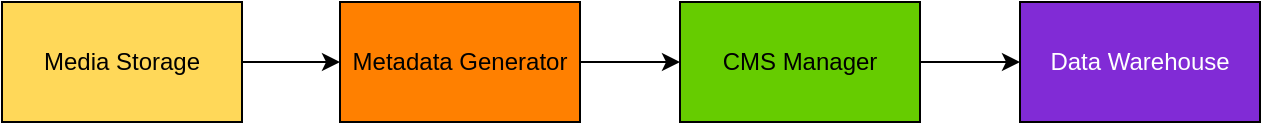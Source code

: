 <mxfile version="21.5.2" type="github">
  <diagram name="Page-1" id="XJgfeW0EV7LgzFJ4xiEp">
    <mxGraphModel dx="874" dy="479" grid="1" gridSize="10" guides="1" tooltips="1" connect="1" arrows="1" fold="1" page="1" pageScale="1" pageWidth="850" pageHeight="1100" math="0" shadow="0">
      <root>
        <mxCell id="0" />
        <mxCell id="1" parent="0" />
        <mxCell id="syRJA_nW0c1a9XO2yfyS-17" value="" style="edgeStyle=orthogonalEdgeStyle;rounded=0;orthogonalLoop=1;jettySize=auto;html=1;" parent="1" source="syRJA_nW0c1a9XO2yfyS-1" target="syRJA_nW0c1a9XO2yfyS-3" edge="1">
          <mxGeometry relative="1" as="geometry" />
        </mxCell>
        <mxCell id="syRJA_nW0c1a9XO2yfyS-1" value="Media Storage" style="rounded=0;whiteSpace=wrap;html=1;fillColor=#FFD859;" parent="1" vertex="1">
          <mxGeometry x="111" y="120" width="120" height="60" as="geometry" />
        </mxCell>
        <mxCell id="syRJA_nW0c1a9XO2yfyS-18" value="" style="edgeStyle=orthogonalEdgeStyle;rounded=0;orthogonalLoop=1;jettySize=auto;html=1;" parent="1" source="syRJA_nW0c1a9XO2yfyS-3" target="syRJA_nW0c1a9XO2yfyS-4" edge="1">
          <mxGeometry relative="1" as="geometry" />
        </mxCell>
        <mxCell id="syRJA_nW0c1a9XO2yfyS-3" value="Metadata Generator" style="rounded=0;whiteSpace=wrap;html=1;fillColor=#FF8000;" parent="1" vertex="1">
          <mxGeometry x="280" y="120" width="120" height="60" as="geometry" />
        </mxCell>
        <mxCell id="syRJA_nW0c1a9XO2yfyS-6" value="" style="edgeStyle=orthogonalEdgeStyle;rounded=0;orthogonalLoop=1;jettySize=auto;html=1;" parent="1" source="syRJA_nW0c1a9XO2yfyS-4" target="syRJA_nW0c1a9XO2yfyS-5" edge="1">
          <mxGeometry relative="1" as="geometry" />
        </mxCell>
        <mxCell id="syRJA_nW0c1a9XO2yfyS-4" value="CMS Manager" style="rounded=0;whiteSpace=wrap;html=1;fillColor=#66CC00;" parent="1" vertex="1">
          <mxGeometry x="450" y="120" width="120" height="60" as="geometry" />
        </mxCell>
        <mxCell id="syRJA_nW0c1a9XO2yfyS-5" value="&lt;font color=&quot;#ffffff&quot;&gt;Data Warehouse&lt;/font&gt;" style="rounded=0;whiteSpace=wrap;html=1;fillColor=#812BD6;" parent="1" vertex="1">
          <mxGeometry x="620" y="120" width="120" height="60" as="geometry" />
        </mxCell>
      </root>
    </mxGraphModel>
  </diagram>
</mxfile>
